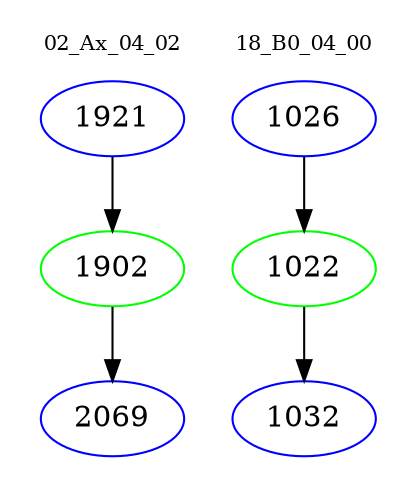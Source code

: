digraph{
subgraph cluster_0 {
color = white
label = "02_Ax_04_02";
fontsize=10;
T0_1921 [label="1921", color="blue"]
T0_1921 -> T0_1902 [color="black"]
T0_1902 [label="1902", color="green"]
T0_1902 -> T0_2069 [color="black"]
T0_2069 [label="2069", color="blue"]
}
subgraph cluster_1 {
color = white
label = "18_B0_04_00";
fontsize=10;
T1_1026 [label="1026", color="blue"]
T1_1026 -> T1_1022 [color="black"]
T1_1022 [label="1022", color="green"]
T1_1022 -> T1_1032 [color="black"]
T1_1032 [label="1032", color="blue"]
}
}

